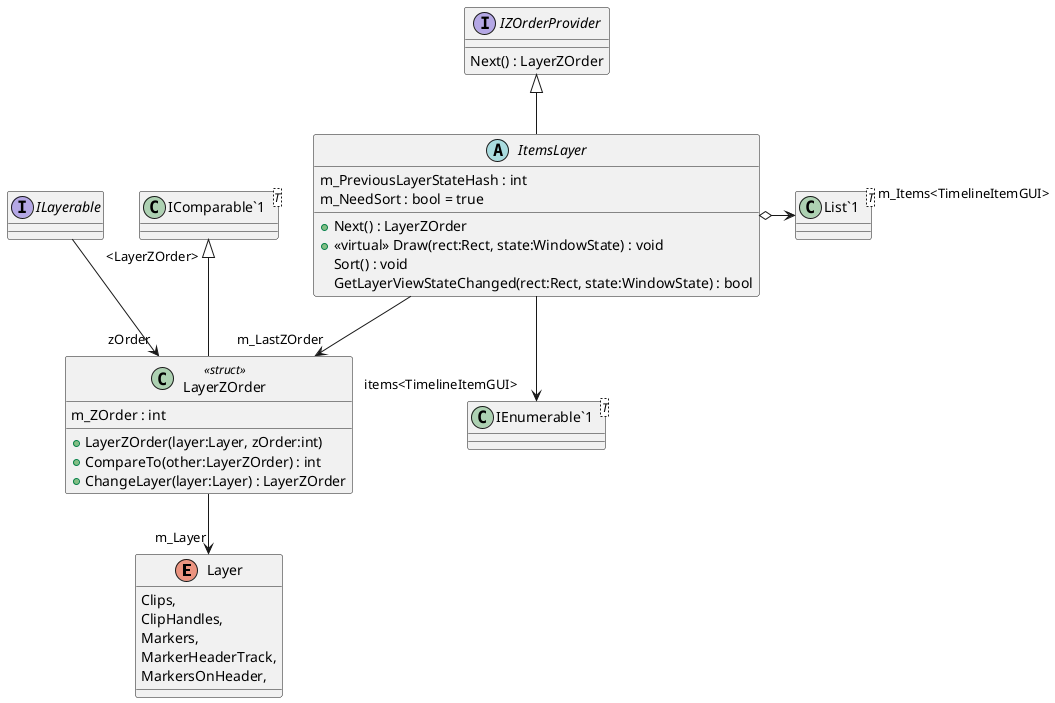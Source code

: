@startuml
enum Layer {
    Clips,
    ClipHandles,
    Markers,
    MarkerHeaderTrack,
    MarkersOnHeader,
}
class LayerZOrder <<struct>> {
    m_ZOrder : int
    + LayerZOrder(layer:Layer, zOrder:int)
    + CompareTo(other:LayerZOrder) : int
    + ChangeLayer(layer:Layer) : LayerZOrder
}
interface ILayerable {
}
interface IZOrderProvider {
    Next() : LayerZOrder
}
abstract class ItemsLayer {
    m_PreviousLayerStateHash : int
    + Next() : LayerZOrder
    m_NeedSort : bool = true
    + <<virtual>> Draw(rect:Rect, state:WindowState) : void
    Sort() : void
    GetLayerViewStateChanged(rect:Rect, state:WindowState) : bool
}
class "IComparable`1"<T> {
}
class "List`1"<T> {
}
class "IEnumerable`1"<T> {
}
"IComparable`1" "<LayerZOrder>" <|-- LayerZOrder
LayerZOrder --> "m_Layer" Layer
ILayerable --> "zOrder" LayerZOrder
IZOrderProvider <|-- ItemsLayer
ItemsLayer --> "m_LastZOrder" LayerZOrder
ItemsLayer o-> "m_Items<TimelineItemGUI>" "List`1"
ItemsLayer --> "items<TimelineItemGUI>" "IEnumerable`1"
@enduml
